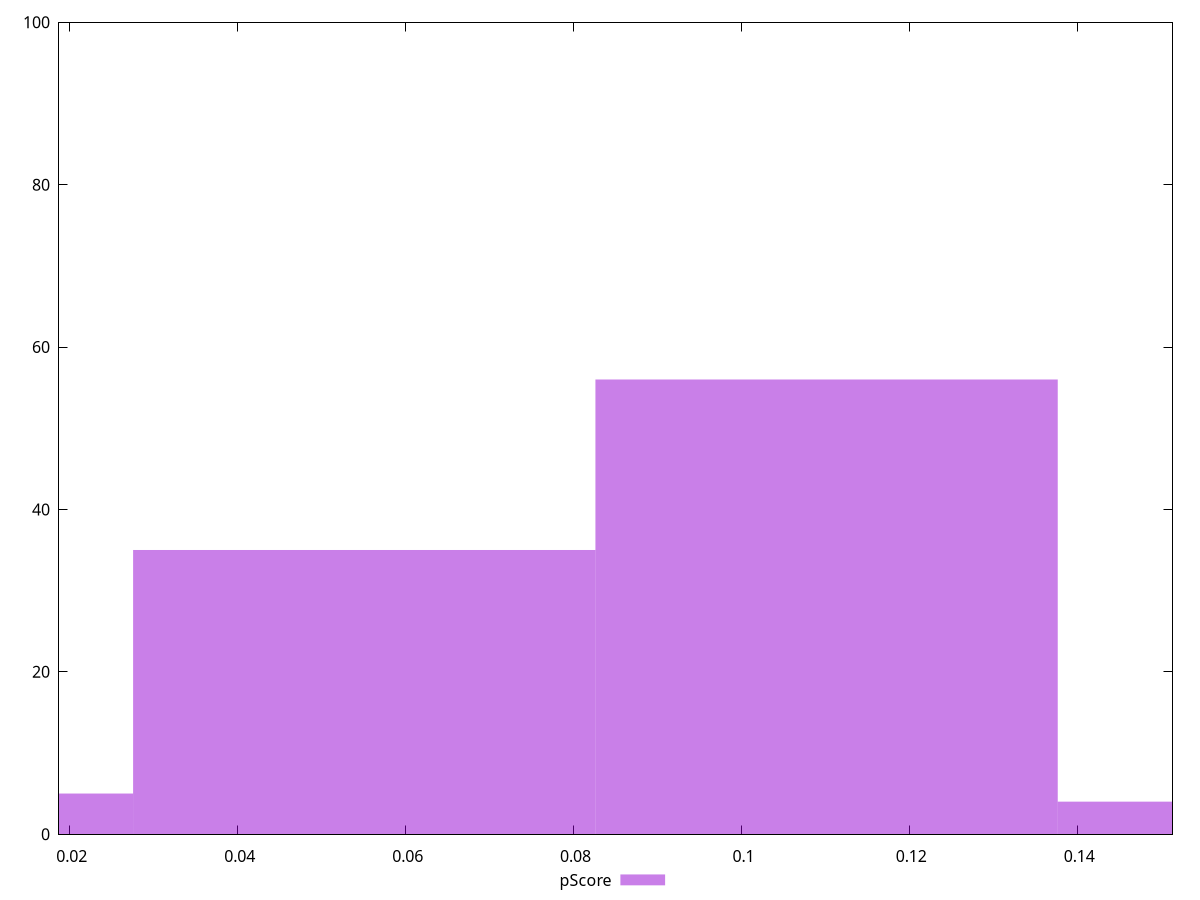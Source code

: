 reset

$pScore <<EOF
0 5
0.05507144949039099 35
0.11014289898078199 56
0.16521434847117297 4
EOF

set key outside below
set boxwidth 0.05507144949039099
set xrange [0.01870845462365861:0.15134781744333908]
set yrange [0:100]
set trange [0:100]
set style fill transparent solid 0.5 noborder
set terminal svg size 640, 490 enhanced background rgb 'white'
set output "report_00009_2021-02-08T22-37-41.559Z/max-potential-fid/samples/pages/pScore/histogram.svg"

plot $pScore title "pScore" with boxes

reset
